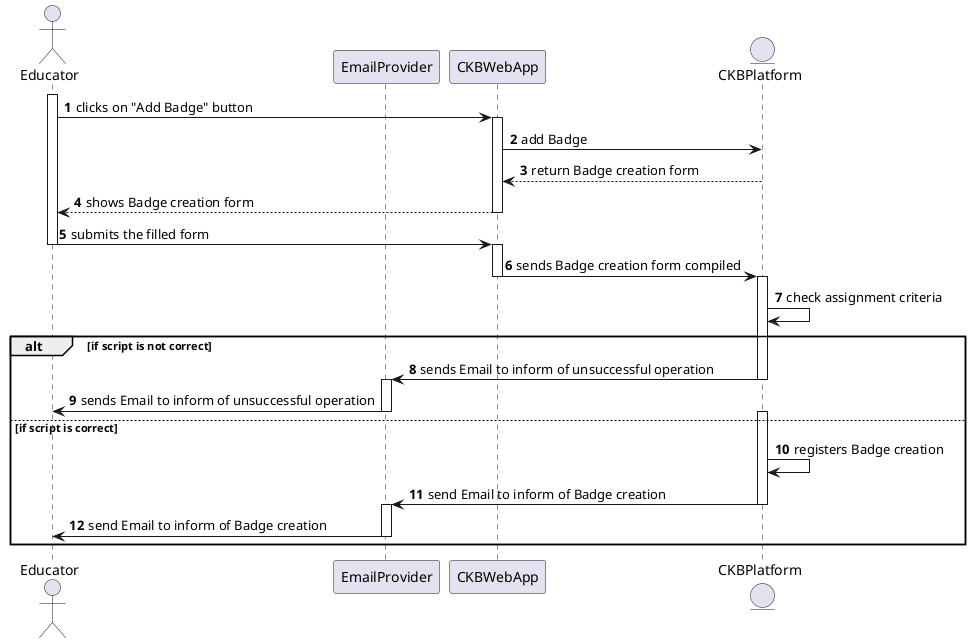 @startuml

autonumber

actor Educator as E
participant EmailProvider as EP
participant CKBWebApp as A
entity CKBPlatform as P

activate E
E -> A: clicks on "Add Badge" button
activate A
A -> P: add Badge
P --> A: return Badge creation form
E <-- A: shows Badge creation form
deactivate A
E -> A: submits the filled form
deactivate E
activate A
A -> P: sends Badge creation form compiled
deactivate A
activate P
P -> P: check assignment criteria

alt if script is not correct
    P -> EP: sends Email to inform of unsuccessful operation
    deactivate P
    activate EP
    E <- EP: sends Email to inform of unsuccessful operation
    deactivate EP
else if script is correct
    activate P
    P -> P: registers Badge creation
    P -> EP: send Email to inform of Badge creation
    deactivate P
    activate EP
    E <- EP: send Email to inform of Badge creation
    deactivate EP
end

@enduml